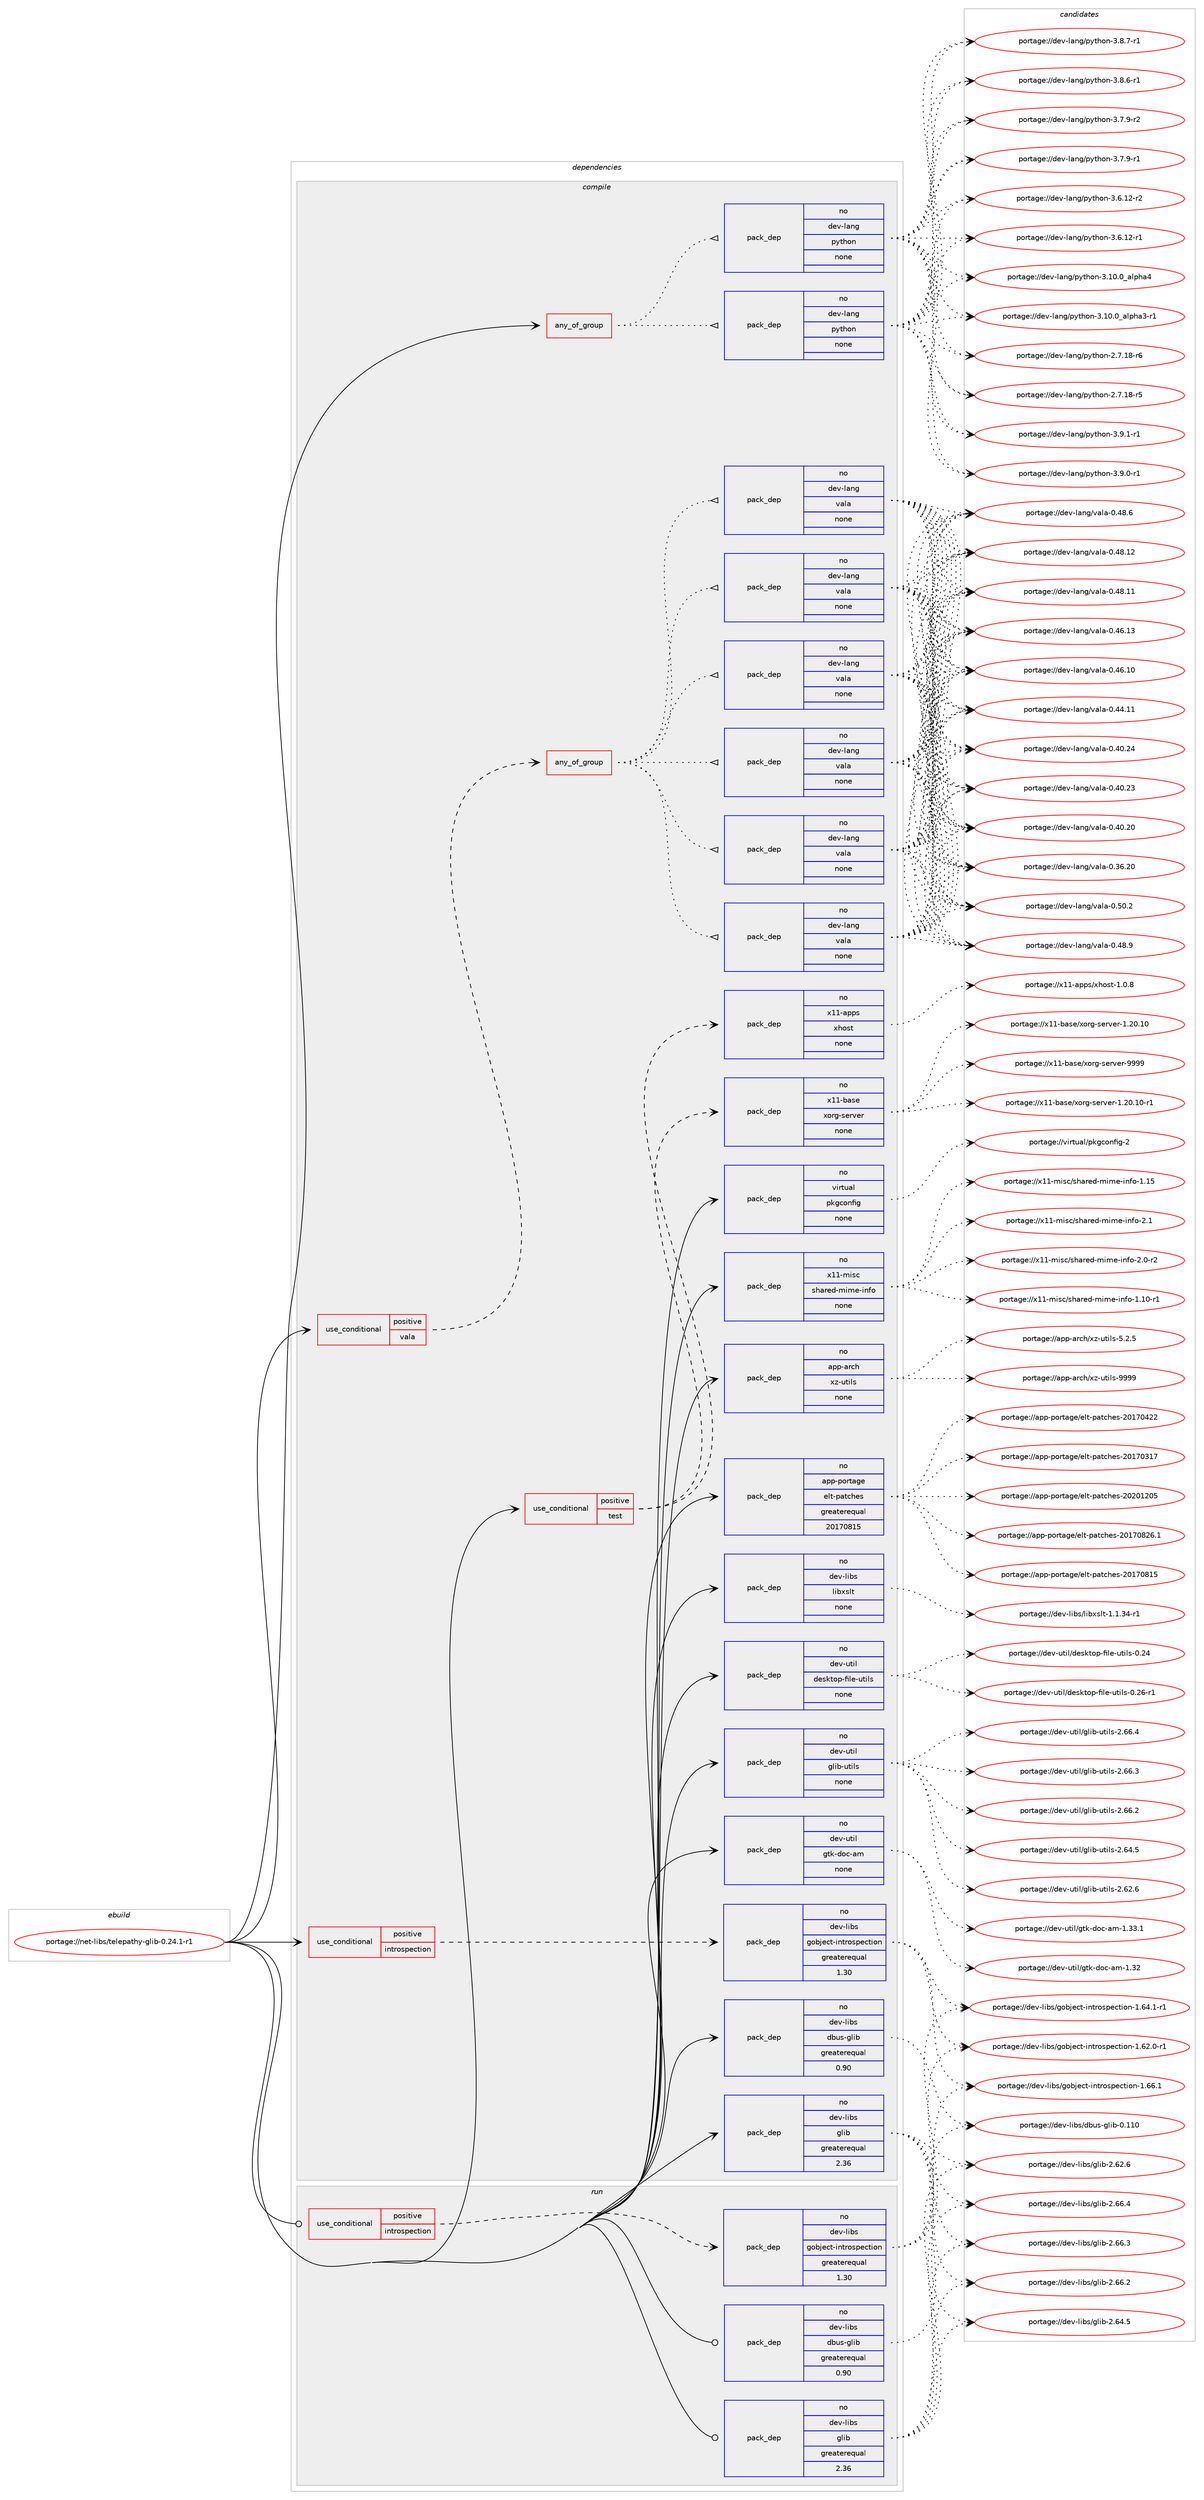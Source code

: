 digraph prolog {

# *************
# Graph options
# *************

newrank=true;
concentrate=true;
compound=true;
graph [rankdir=LR,fontname=Helvetica,fontsize=10,ranksep=1.5];#, ranksep=2.5, nodesep=0.2];
edge  [arrowhead=vee];
node  [fontname=Helvetica,fontsize=10];

# **********
# The ebuild
# **********

subgraph cluster_leftcol {
color=gray;
rank=same;
label=<<i>ebuild</i>>;
id [label="portage://net-libs/telepathy-glib-0.24.1-r1", color=red, width=4, href="../net-libs/telepathy-glib-0.24.1-r1.svg"];
}

# ****************
# The dependencies
# ****************

subgraph cluster_midcol {
color=gray;
label=<<i>dependencies</i>>;
subgraph cluster_compile {
fillcolor="#eeeeee";
style=filled;
label=<<i>compile</i>>;
subgraph any196 {
dependency27105 [label=<<TABLE BORDER="0" CELLBORDER="1" CELLSPACING="0" CELLPADDING="4"><TR><TD CELLPADDING="10">any_of_group</TD></TR></TABLE>>, shape=none, color=red];subgraph pack18605 {
dependency27106 [label=<<TABLE BORDER="0" CELLBORDER="1" CELLSPACING="0" CELLPADDING="4" WIDTH="220"><TR><TD ROWSPAN="6" CELLPADDING="30">pack_dep</TD></TR><TR><TD WIDTH="110">no</TD></TR><TR><TD>dev-lang</TD></TR><TR><TD>python</TD></TR><TR><TD>none</TD></TR><TR><TD></TD></TR></TABLE>>, shape=none, color=blue];
}
dependency27105:e -> dependency27106:w [weight=20,style="dotted",arrowhead="oinv"];
subgraph pack18606 {
dependency27107 [label=<<TABLE BORDER="0" CELLBORDER="1" CELLSPACING="0" CELLPADDING="4" WIDTH="220"><TR><TD ROWSPAN="6" CELLPADDING="30">pack_dep</TD></TR><TR><TD WIDTH="110">no</TD></TR><TR><TD>dev-lang</TD></TR><TR><TD>python</TD></TR><TR><TD>none</TD></TR><TR><TD></TD></TR></TABLE>>, shape=none, color=blue];
}
dependency27105:e -> dependency27107:w [weight=20,style="dotted",arrowhead="oinv"];
}
id:e -> dependency27105:w [weight=20,style="solid",arrowhead="vee"];
subgraph cond8263 {
dependency27108 [label=<<TABLE BORDER="0" CELLBORDER="1" CELLSPACING="0" CELLPADDING="4"><TR><TD ROWSPAN="3" CELLPADDING="10">use_conditional</TD></TR><TR><TD>positive</TD></TR><TR><TD>introspection</TD></TR></TABLE>>, shape=none, color=red];
subgraph pack18607 {
dependency27109 [label=<<TABLE BORDER="0" CELLBORDER="1" CELLSPACING="0" CELLPADDING="4" WIDTH="220"><TR><TD ROWSPAN="6" CELLPADDING="30">pack_dep</TD></TR><TR><TD WIDTH="110">no</TD></TR><TR><TD>dev-libs</TD></TR><TR><TD>gobject-introspection</TD></TR><TR><TD>greaterequal</TD></TR><TR><TD>1.30</TD></TR></TABLE>>, shape=none, color=blue];
}
dependency27108:e -> dependency27109:w [weight=20,style="dashed",arrowhead="vee"];
}
id:e -> dependency27108:w [weight=20,style="solid",arrowhead="vee"];
subgraph cond8264 {
dependency27110 [label=<<TABLE BORDER="0" CELLBORDER="1" CELLSPACING="0" CELLPADDING="4"><TR><TD ROWSPAN="3" CELLPADDING="10">use_conditional</TD></TR><TR><TD>positive</TD></TR><TR><TD>test</TD></TR></TABLE>>, shape=none, color=red];
subgraph pack18608 {
dependency27111 [label=<<TABLE BORDER="0" CELLBORDER="1" CELLSPACING="0" CELLPADDING="4" WIDTH="220"><TR><TD ROWSPAN="6" CELLPADDING="30">pack_dep</TD></TR><TR><TD WIDTH="110">no</TD></TR><TR><TD>x11-base</TD></TR><TR><TD>xorg-server</TD></TR><TR><TD>none</TD></TR><TR><TD></TD></TR></TABLE>>, shape=none, color=blue];
}
dependency27110:e -> dependency27111:w [weight=20,style="dashed",arrowhead="vee"];
subgraph pack18609 {
dependency27112 [label=<<TABLE BORDER="0" CELLBORDER="1" CELLSPACING="0" CELLPADDING="4" WIDTH="220"><TR><TD ROWSPAN="6" CELLPADDING="30">pack_dep</TD></TR><TR><TD WIDTH="110">no</TD></TR><TR><TD>x11-apps</TD></TR><TR><TD>xhost</TD></TR><TR><TD>none</TD></TR><TR><TD></TD></TR></TABLE>>, shape=none, color=blue];
}
dependency27110:e -> dependency27112:w [weight=20,style="dashed",arrowhead="vee"];
}
id:e -> dependency27110:w [weight=20,style="solid",arrowhead="vee"];
subgraph cond8265 {
dependency27113 [label=<<TABLE BORDER="0" CELLBORDER="1" CELLSPACING="0" CELLPADDING="4"><TR><TD ROWSPAN="3" CELLPADDING="10">use_conditional</TD></TR><TR><TD>positive</TD></TR><TR><TD>vala</TD></TR></TABLE>>, shape=none, color=red];
subgraph any197 {
dependency27114 [label=<<TABLE BORDER="0" CELLBORDER="1" CELLSPACING="0" CELLPADDING="4"><TR><TD CELLPADDING="10">any_of_group</TD></TR></TABLE>>, shape=none, color=red];subgraph pack18610 {
dependency27115 [label=<<TABLE BORDER="0" CELLBORDER="1" CELLSPACING="0" CELLPADDING="4" WIDTH="220"><TR><TD ROWSPAN="6" CELLPADDING="30">pack_dep</TD></TR><TR><TD WIDTH="110">no</TD></TR><TR><TD>dev-lang</TD></TR><TR><TD>vala</TD></TR><TR><TD>none</TD></TR><TR><TD></TD></TR></TABLE>>, shape=none, color=blue];
}
dependency27114:e -> dependency27115:w [weight=20,style="dotted",arrowhead="oinv"];
subgraph pack18611 {
dependency27116 [label=<<TABLE BORDER="0" CELLBORDER="1" CELLSPACING="0" CELLPADDING="4" WIDTH="220"><TR><TD ROWSPAN="6" CELLPADDING="30">pack_dep</TD></TR><TR><TD WIDTH="110">no</TD></TR><TR><TD>dev-lang</TD></TR><TR><TD>vala</TD></TR><TR><TD>none</TD></TR><TR><TD></TD></TR></TABLE>>, shape=none, color=blue];
}
dependency27114:e -> dependency27116:w [weight=20,style="dotted",arrowhead="oinv"];
subgraph pack18612 {
dependency27117 [label=<<TABLE BORDER="0" CELLBORDER="1" CELLSPACING="0" CELLPADDING="4" WIDTH="220"><TR><TD ROWSPAN="6" CELLPADDING="30">pack_dep</TD></TR><TR><TD WIDTH="110">no</TD></TR><TR><TD>dev-lang</TD></TR><TR><TD>vala</TD></TR><TR><TD>none</TD></TR><TR><TD></TD></TR></TABLE>>, shape=none, color=blue];
}
dependency27114:e -> dependency27117:w [weight=20,style="dotted",arrowhead="oinv"];
subgraph pack18613 {
dependency27118 [label=<<TABLE BORDER="0" CELLBORDER="1" CELLSPACING="0" CELLPADDING="4" WIDTH="220"><TR><TD ROWSPAN="6" CELLPADDING="30">pack_dep</TD></TR><TR><TD WIDTH="110">no</TD></TR><TR><TD>dev-lang</TD></TR><TR><TD>vala</TD></TR><TR><TD>none</TD></TR><TR><TD></TD></TR></TABLE>>, shape=none, color=blue];
}
dependency27114:e -> dependency27118:w [weight=20,style="dotted",arrowhead="oinv"];
subgraph pack18614 {
dependency27119 [label=<<TABLE BORDER="0" CELLBORDER="1" CELLSPACING="0" CELLPADDING="4" WIDTH="220"><TR><TD ROWSPAN="6" CELLPADDING="30">pack_dep</TD></TR><TR><TD WIDTH="110">no</TD></TR><TR><TD>dev-lang</TD></TR><TR><TD>vala</TD></TR><TR><TD>none</TD></TR><TR><TD></TD></TR></TABLE>>, shape=none, color=blue];
}
dependency27114:e -> dependency27119:w [weight=20,style="dotted",arrowhead="oinv"];
subgraph pack18615 {
dependency27120 [label=<<TABLE BORDER="0" CELLBORDER="1" CELLSPACING="0" CELLPADDING="4" WIDTH="220"><TR><TD ROWSPAN="6" CELLPADDING="30">pack_dep</TD></TR><TR><TD WIDTH="110">no</TD></TR><TR><TD>dev-lang</TD></TR><TR><TD>vala</TD></TR><TR><TD>none</TD></TR><TR><TD></TD></TR></TABLE>>, shape=none, color=blue];
}
dependency27114:e -> dependency27120:w [weight=20,style="dotted",arrowhead="oinv"];
}
dependency27113:e -> dependency27114:w [weight=20,style="dashed",arrowhead="vee"];
}
id:e -> dependency27113:w [weight=20,style="solid",arrowhead="vee"];
subgraph pack18616 {
dependency27121 [label=<<TABLE BORDER="0" CELLBORDER="1" CELLSPACING="0" CELLPADDING="4" WIDTH="220"><TR><TD ROWSPAN="6" CELLPADDING="30">pack_dep</TD></TR><TR><TD WIDTH="110">no</TD></TR><TR><TD>app-arch</TD></TR><TR><TD>xz-utils</TD></TR><TR><TD>none</TD></TR><TR><TD></TD></TR></TABLE>>, shape=none, color=blue];
}
id:e -> dependency27121:w [weight=20,style="solid",arrowhead="vee"];
subgraph pack18617 {
dependency27122 [label=<<TABLE BORDER="0" CELLBORDER="1" CELLSPACING="0" CELLPADDING="4" WIDTH="220"><TR><TD ROWSPAN="6" CELLPADDING="30">pack_dep</TD></TR><TR><TD WIDTH="110">no</TD></TR><TR><TD>app-portage</TD></TR><TR><TD>elt-patches</TD></TR><TR><TD>greaterequal</TD></TR><TR><TD>20170815</TD></TR></TABLE>>, shape=none, color=blue];
}
id:e -> dependency27122:w [weight=20,style="solid",arrowhead="vee"];
subgraph pack18618 {
dependency27123 [label=<<TABLE BORDER="0" CELLBORDER="1" CELLSPACING="0" CELLPADDING="4" WIDTH="220"><TR><TD ROWSPAN="6" CELLPADDING="30">pack_dep</TD></TR><TR><TD WIDTH="110">no</TD></TR><TR><TD>dev-libs</TD></TR><TR><TD>dbus-glib</TD></TR><TR><TD>greaterequal</TD></TR><TR><TD>0.90</TD></TR></TABLE>>, shape=none, color=blue];
}
id:e -> dependency27123:w [weight=20,style="solid",arrowhead="vee"];
subgraph pack18619 {
dependency27124 [label=<<TABLE BORDER="0" CELLBORDER="1" CELLSPACING="0" CELLPADDING="4" WIDTH="220"><TR><TD ROWSPAN="6" CELLPADDING="30">pack_dep</TD></TR><TR><TD WIDTH="110">no</TD></TR><TR><TD>dev-libs</TD></TR><TR><TD>glib</TD></TR><TR><TD>greaterequal</TD></TR><TR><TD>2.36</TD></TR></TABLE>>, shape=none, color=blue];
}
id:e -> dependency27124:w [weight=20,style="solid",arrowhead="vee"];
subgraph pack18620 {
dependency27125 [label=<<TABLE BORDER="0" CELLBORDER="1" CELLSPACING="0" CELLPADDING="4" WIDTH="220"><TR><TD ROWSPAN="6" CELLPADDING="30">pack_dep</TD></TR><TR><TD WIDTH="110">no</TD></TR><TR><TD>dev-libs</TD></TR><TR><TD>libxslt</TD></TR><TR><TD>none</TD></TR><TR><TD></TD></TR></TABLE>>, shape=none, color=blue];
}
id:e -> dependency27125:w [weight=20,style="solid",arrowhead="vee"];
subgraph pack18621 {
dependency27126 [label=<<TABLE BORDER="0" CELLBORDER="1" CELLSPACING="0" CELLPADDING="4" WIDTH="220"><TR><TD ROWSPAN="6" CELLPADDING="30">pack_dep</TD></TR><TR><TD WIDTH="110">no</TD></TR><TR><TD>dev-util</TD></TR><TR><TD>desktop-file-utils</TD></TR><TR><TD>none</TD></TR><TR><TD></TD></TR></TABLE>>, shape=none, color=blue];
}
id:e -> dependency27126:w [weight=20,style="solid",arrowhead="vee"];
subgraph pack18622 {
dependency27127 [label=<<TABLE BORDER="0" CELLBORDER="1" CELLSPACING="0" CELLPADDING="4" WIDTH="220"><TR><TD ROWSPAN="6" CELLPADDING="30">pack_dep</TD></TR><TR><TD WIDTH="110">no</TD></TR><TR><TD>dev-util</TD></TR><TR><TD>glib-utils</TD></TR><TR><TD>none</TD></TR><TR><TD></TD></TR></TABLE>>, shape=none, color=blue];
}
id:e -> dependency27127:w [weight=20,style="solid",arrowhead="vee"];
subgraph pack18623 {
dependency27128 [label=<<TABLE BORDER="0" CELLBORDER="1" CELLSPACING="0" CELLPADDING="4" WIDTH="220"><TR><TD ROWSPAN="6" CELLPADDING="30">pack_dep</TD></TR><TR><TD WIDTH="110">no</TD></TR><TR><TD>dev-util</TD></TR><TR><TD>gtk-doc-am</TD></TR><TR><TD>none</TD></TR><TR><TD></TD></TR></TABLE>>, shape=none, color=blue];
}
id:e -> dependency27128:w [weight=20,style="solid",arrowhead="vee"];
subgraph pack18624 {
dependency27129 [label=<<TABLE BORDER="0" CELLBORDER="1" CELLSPACING="0" CELLPADDING="4" WIDTH="220"><TR><TD ROWSPAN="6" CELLPADDING="30">pack_dep</TD></TR><TR><TD WIDTH="110">no</TD></TR><TR><TD>virtual</TD></TR><TR><TD>pkgconfig</TD></TR><TR><TD>none</TD></TR><TR><TD></TD></TR></TABLE>>, shape=none, color=blue];
}
id:e -> dependency27129:w [weight=20,style="solid",arrowhead="vee"];
subgraph pack18625 {
dependency27130 [label=<<TABLE BORDER="0" CELLBORDER="1" CELLSPACING="0" CELLPADDING="4" WIDTH="220"><TR><TD ROWSPAN="6" CELLPADDING="30">pack_dep</TD></TR><TR><TD WIDTH="110">no</TD></TR><TR><TD>x11-misc</TD></TR><TR><TD>shared-mime-info</TD></TR><TR><TD>none</TD></TR><TR><TD></TD></TR></TABLE>>, shape=none, color=blue];
}
id:e -> dependency27130:w [weight=20,style="solid",arrowhead="vee"];
}
subgraph cluster_compileandrun {
fillcolor="#eeeeee";
style=filled;
label=<<i>compile and run</i>>;
}
subgraph cluster_run {
fillcolor="#eeeeee";
style=filled;
label=<<i>run</i>>;
subgraph cond8266 {
dependency27131 [label=<<TABLE BORDER="0" CELLBORDER="1" CELLSPACING="0" CELLPADDING="4"><TR><TD ROWSPAN="3" CELLPADDING="10">use_conditional</TD></TR><TR><TD>positive</TD></TR><TR><TD>introspection</TD></TR></TABLE>>, shape=none, color=red];
subgraph pack18626 {
dependency27132 [label=<<TABLE BORDER="0" CELLBORDER="1" CELLSPACING="0" CELLPADDING="4" WIDTH="220"><TR><TD ROWSPAN="6" CELLPADDING="30">pack_dep</TD></TR><TR><TD WIDTH="110">no</TD></TR><TR><TD>dev-libs</TD></TR><TR><TD>gobject-introspection</TD></TR><TR><TD>greaterequal</TD></TR><TR><TD>1.30</TD></TR></TABLE>>, shape=none, color=blue];
}
dependency27131:e -> dependency27132:w [weight=20,style="dashed",arrowhead="vee"];
}
id:e -> dependency27131:w [weight=20,style="solid",arrowhead="odot"];
subgraph pack18627 {
dependency27133 [label=<<TABLE BORDER="0" CELLBORDER="1" CELLSPACING="0" CELLPADDING="4" WIDTH="220"><TR><TD ROWSPAN="6" CELLPADDING="30">pack_dep</TD></TR><TR><TD WIDTH="110">no</TD></TR><TR><TD>dev-libs</TD></TR><TR><TD>dbus-glib</TD></TR><TR><TD>greaterequal</TD></TR><TR><TD>0.90</TD></TR></TABLE>>, shape=none, color=blue];
}
id:e -> dependency27133:w [weight=20,style="solid",arrowhead="odot"];
subgraph pack18628 {
dependency27134 [label=<<TABLE BORDER="0" CELLBORDER="1" CELLSPACING="0" CELLPADDING="4" WIDTH="220"><TR><TD ROWSPAN="6" CELLPADDING="30">pack_dep</TD></TR><TR><TD WIDTH="110">no</TD></TR><TR><TD>dev-libs</TD></TR><TR><TD>glib</TD></TR><TR><TD>greaterequal</TD></TR><TR><TD>2.36</TD></TR></TABLE>>, shape=none, color=blue];
}
id:e -> dependency27134:w [weight=20,style="solid",arrowhead="odot"];
}
}

# **************
# The candidates
# **************

subgraph cluster_choices {
rank=same;
color=gray;
label=<<i>candidates</i>>;

subgraph choice18605 {
color=black;
nodesep=1;
choice1001011184510897110103471121211161041111104551465746494511449 [label="portage://dev-lang/python-3.9.1-r1", color=red, width=4,href="../dev-lang/python-3.9.1-r1.svg"];
choice1001011184510897110103471121211161041111104551465746484511449 [label="portage://dev-lang/python-3.9.0-r1", color=red, width=4,href="../dev-lang/python-3.9.0-r1.svg"];
choice1001011184510897110103471121211161041111104551465646554511449 [label="portage://dev-lang/python-3.8.7-r1", color=red, width=4,href="../dev-lang/python-3.8.7-r1.svg"];
choice1001011184510897110103471121211161041111104551465646544511449 [label="portage://dev-lang/python-3.8.6-r1", color=red, width=4,href="../dev-lang/python-3.8.6-r1.svg"];
choice1001011184510897110103471121211161041111104551465546574511450 [label="portage://dev-lang/python-3.7.9-r2", color=red, width=4,href="../dev-lang/python-3.7.9-r2.svg"];
choice1001011184510897110103471121211161041111104551465546574511449 [label="portage://dev-lang/python-3.7.9-r1", color=red, width=4,href="../dev-lang/python-3.7.9-r1.svg"];
choice100101118451089711010347112121116104111110455146544649504511450 [label="portage://dev-lang/python-3.6.12-r2", color=red, width=4,href="../dev-lang/python-3.6.12-r2.svg"];
choice100101118451089711010347112121116104111110455146544649504511449 [label="portage://dev-lang/python-3.6.12-r1", color=red, width=4,href="../dev-lang/python-3.6.12-r1.svg"];
choice1001011184510897110103471121211161041111104551464948464895971081121049752 [label="portage://dev-lang/python-3.10.0_alpha4", color=red, width=4,href="../dev-lang/python-3.10.0_alpha4.svg"];
choice10010111845108971101034711212111610411111045514649484648959710811210497514511449 [label="portage://dev-lang/python-3.10.0_alpha3-r1", color=red, width=4,href="../dev-lang/python-3.10.0_alpha3-r1.svg"];
choice100101118451089711010347112121116104111110455046554649564511454 [label="portage://dev-lang/python-2.7.18-r6", color=red, width=4,href="../dev-lang/python-2.7.18-r6.svg"];
choice100101118451089711010347112121116104111110455046554649564511453 [label="portage://dev-lang/python-2.7.18-r5", color=red, width=4,href="../dev-lang/python-2.7.18-r5.svg"];
dependency27106:e -> choice1001011184510897110103471121211161041111104551465746494511449:w [style=dotted,weight="100"];
dependency27106:e -> choice1001011184510897110103471121211161041111104551465746484511449:w [style=dotted,weight="100"];
dependency27106:e -> choice1001011184510897110103471121211161041111104551465646554511449:w [style=dotted,weight="100"];
dependency27106:e -> choice1001011184510897110103471121211161041111104551465646544511449:w [style=dotted,weight="100"];
dependency27106:e -> choice1001011184510897110103471121211161041111104551465546574511450:w [style=dotted,weight="100"];
dependency27106:e -> choice1001011184510897110103471121211161041111104551465546574511449:w [style=dotted,weight="100"];
dependency27106:e -> choice100101118451089711010347112121116104111110455146544649504511450:w [style=dotted,weight="100"];
dependency27106:e -> choice100101118451089711010347112121116104111110455146544649504511449:w [style=dotted,weight="100"];
dependency27106:e -> choice1001011184510897110103471121211161041111104551464948464895971081121049752:w [style=dotted,weight="100"];
dependency27106:e -> choice10010111845108971101034711212111610411111045514649484648959710811210497514511449:w [style=dotted,weight="100"];
dependency27106:e -> choice100101118451089711010347112121116104111110455046554649564511454:w [style=dotted,weight="100"];
dependency27106:e -> choice100101118451089711010347112121116104111110455046554649564511453:w [style=dotted,weight="100"];
}
subgraph choice18606 {
color=black;
nodesep=1;
choice1001011184510897110103471121211161041111104551465746494511449 [label="portage://dev-lang/python-3.9.1-r1", color=red, width=4,href="../dev-lang/python-3.9.1-r1.svg"];
choice1001011184510897110103471121211161041111104551465746484511449 [label="portage://dev-lang/python-3.9.0-r1", color=red, width=4,href="../dev-lang/python-3.9.0-r1.svg"];
choice1001011184510897110103471121211161041111104551465646554511449 [label="portage://dev-lang/python-3.8.7-r1", color=red, width=4,href="../dev-lang/python-3.8.7-r1.svg"];
choice1001011184510897110103471121211161041111104551465646544511449 [label="portage://dev-lang/python-3.8.6-r1", color=red, width=4,href="../dev-lang/python-3.8.6-r1.svg"];
choice1001011184510897110103471121211161041111104551465546574511450 [label="portage://dev-lang/python-3.7.9-r2", color=red, width=4,href="../dev-lang/python-3.7.9-r2.svg"];
choice1001011184510897110103471121211161041111104551465546574511449 [label="portage://dev-lang/python-3.7.9-r1", color=red, width=4,href="../dev-lang/python-3.7.9-r1.svg"];
choice100101118451089711010347112121116104111110455146544649504511450 [label="portage://dev-lang/python-3.6.12-r2", color=red, width=4,href="../dev-lang/python-3.6.12-r2.svg"];
choice100101118451089711010347112121116104111110455146544649504511449 [label="portage://dev-lang/python-3.6.12-r1", color=red, width=4,href="../dev-lang/python-3.6.12-r1.svg"];
choice1001011184510897110103471121211161041111104551464948464895971081121049752 [label="portage://dev-lang/python-3.10.0_alpha4", color=red, width=4,href="../dev-lang/python-3.10.0_alpha4.svg"];
choice10010111845108971101034711212111610411111045514649484648959710811210497514511449 [label="portage://dev-lang/python-3.10.0_alpha3-r1", color=red, width=4,href="../dev-lang/python-3.10.0_alpha3-r1.svg"];
choice100101118451089711010347112121116104111110455046554649564511454 [label="portage://dev-lang/python-2.7.18-r6", color=red, width=4,href="../dev-lang/python-2.7.18-r6.svg"];
choice100101118451089711010347112121116104111110455046554649564511453 [label="portage://dev-lang/python-2.7.18-r5", color=red, width=4,href="../dev-lang/python-2.7.18-r5.svg"];
dependency27107:e -> choice1001011184510897110103471121211161041111104551465746494511449:w [style=dotted,weight="100"];
dependency27107:e -> choice1001011184510897110103471121211161041111104551465746484511449:w [style=dotted,weight="100"];
dependency27107:e -> choice1001011184510897110103471121211161041111104551465646554511449:w [style=dotted,weight="100"];
dependency27107:e -> choice1001011184510897110103471121211161041111104551465646544511449:w [style=dotted,weight="100"];
dependency27107:e -> choice1001011184510897110103471121211161041111104551465546574511450:w [style=dotted,weight="100"];
dependency27107:e -> choice1001011184510897110103471121211161041111104551465546574511449:w [style=dotted,weight="100"];
dependency27107:e -> choice100101118451089711010347112121116104111110455146544649504511450:w [style=dotted,weight="100"];
dependency27107:e -> choice100101118451089711010347112121116104111110455146544649504511449:w [style=dotted,weight="100"];
dependency27107:e -> choice1001011184510897110103471121211161041111104551464948464895971081121049752:w [style=dotted,weight="100"];
dependency27107:e -> choice10010111845108971101034711212111610411111045514649484648959710811210497514511449:w [style=dotted,weight="100"];
dependency27107:e -> choice100101118451089711010347112121116104111110455046554649564511454:w [style=dotted,weight="100"];
dependency27107:e -> choice100101118451089711010347112121116104111110455046554649564511453:w [style=dotted,weight="100"];
}
subgraph choice18607 {
color=black;
nodesep=1;
choice1001011184510810598115471031119810610199116451051101161141111151121019911610511111045494654544649 [label="portage://dev-libs/gobject-introspection-1.66.1", color=red, width=4,href="../dev-libs/gobject-introspection-1.66.1.svg"];
choice10010111845108105981154710311198106101991164510511011611411111511210199116105111110454946545246494511449 [label="portage://dev-libs/gobject-introspection-1.64.1-r1", color=red, width=4,href="../dev-libs/gobject-introspection-1.64.1-r1.svg"];
choice10010111845108105981154710311198106101991164510511011611411111511210199116105111110454946545046484511449 [label="portage://dev-libs/gobject-introspection-1.62.0-r1", color=red, width=4,href="../dev-libs/gobject-introspection-1.62.0-r1.svg"];
dependency27109:e -> choice1001011184510810598115471031119810610199116451051101161141111151121019911610511111045494654544649:w [style=dotted,weight="100"];
dependency27109:e -> choice10010111845108105981154710311198106101991164510511011611411111511210199116105111110454946545246494511449:w [style=dotted,weight="100"];
dependency27109:e -> choice10010111845108105981154710311198106101991164510511011611411111511210199116105111110454946545046484511449:w [style=dotted,weight="100"];
}
subgraph choice18608 {
color=black;
nodesep=1;
choice120494945989711510147120111114103451151011141181011144557575757 [label="portage://x11-base/xorg-server-9999", color=red, width=4,href="../x11-base/xorg-server-9999.svg"];
choice1204949459897115101471201111141034511510111411810111445494650484649484511449 [label="portage://x11-base/xorg-server-1.20.10-r1", color=red, width=4,href="../x11-base/xorg-server-1.20.10-r1.svg"];
choice120494945989711510147120111114103451151011141181011144549465048464948 [label="portage://x11-base/xorg-server-1.20.10", color=red, width=4,href="../x11-base/xorg-server-1.20.10.svg"];
dependency27111:e -> choice120494945989711510147120111114103451151011141181011144557575757:w [style=dotted,weight="100"];
dependency27111:e -> choice1204949459897115101471201111141034511510111411810111445494650484649484511449:w [style=dotted,weight="100"];
dependency27111:e -> choice120494945989711510147120111114103451151011141181011144549465048464948:w [style=dotted,weight="100"];
}
subgraph choice18609 {
color=black;
nodesep=1;
choice1204949459711211211547120104111115116454946484656 [label="portage://x11-apps/xhost-1.0.8", color=red, width=4,href="../x11-apps/xhost-1.0.8.svg"];
dependency27112:e -> choice1204949459711211211547120104111115116454946484656:w [style=dotted,weight="100"];
}
subgraph choice18610 {
color=black;
nodesep=1;
choice100101118451089711010347118971089745484653484650 [label="portage://dev-lang/vala-0.50.2", color=red, width=4,href="../dev-lang/vala-0.50.2.svg"];
choice100101118451089711010347118971089745484652564657 [label="portage://dev-lang/vala-0.48.9", color=red, width=4,href="../dev-lang/vala-0.48.9.svg"];
choice100101118451089711010347118971089745484652564654 [label="portage://dev-lang/vala-0.48.6", color=red, width=4,href="../dev-lang/vala-0.48.6.svg"];
choice10010111845108971101034711897108974548465256464950 [label="portage://dev-lang/vala-0.48.12", color=red, width=4,href="../dev-lang/vala-0.48.12.svg"];
choice10010111845108971101034711897108974548465256464949 [label="portage://dev-lang/vala-0.48.11", color=red, width=4,href="../dev-lang/vala-0.48.11.svg"];
choice10010111845108971101034711897108974548465254464951 [label="portage://dev-lang/vala-0.46.13", color=red, width=4,href="../dev-lang/vala-0.46.13.svg"];
choice10010111845108971101034711897108974548465254464948 [label="portage://dev-lang/vala-0.46.10", color=red, width=4,href="../dev-lang/vala-0.46.10.svg"];
choice10010111845108971101034711897108974548465252464949 [label="portage://dev-lang/vala-0.44.11", color=red, width=4,href="../dev-lang/vala-0.44.11.svg"];
choice10010111845108971101034711897108974548465248465052 [label="portage://dev-lang/vala-0.40.24", color=red, width=4,href="../dev-lang/vala-0.40.24.svg"];
choice10010111845108971101034711897108974548465248465051 [label="portage://dev-lang/vala-0.40.23", color=red, width=4,href="../dev-lang/vala-0.40.23.svg"];
choice10010111845108971101034711897108974548465248465048 [label="portage://dev-lang/vala-0.40.20", color=red, width=4,href="../dev-lang/vala-0.40.20.svg"];
choice10010111845108971101034711897108974548465154465048 [label="portage://dev-lang/vala-0.36.20", color=red, width=4,href="../dev-lang/vala-0.36.20.svg"];
dependency27115:e -> choice100101118451089711010347118971089745484653484650:w [style=dotted,weight="100"];
dependency27115:e -> choice100101118451089711010347118971089745484652564657:w [style=dotted,weight="100"];
dependency27115:e -> choice100101118451089711010347118971089745484652564654:w [style=dotted,weight="100"];
dependency27115:e -> choice10010111845108971101034711897108974548465256464950:w [style=dotted,weight="100"];
dependency27115:e -> choice10010111845108971101034711897108974548465256464949:w [style=dotted,weight="100"];
dependency27115:e -> choice10010111845108971101034711897108974548465254464951:w [style=dotted,weight="100"];
dependency27115:e -> choice10010111845108971101034711897108974548465254464948:w [style=dotted,weight="100"];
dependency27115:e -> choice10010111845108971101034711897108974548465252464949:w [style=dotted,weight="100"];
dependency27115:e -> choice10010111845108971101034711897108974548465248465052:w [style=dotted,weight="100"];
dependency27115:e -> choice10010111845108971101034711897108974548465248465051:w [style=dotted,weight="100"];
dependency27115:e -> choice10010111845108971101034711897108974548465248465048:w [style=dotted,weight="100"];
dependency27115:e -> choice10010111845108971101034711897108974548465154465048:w [style=dotted,weight="100"];
}
subgraph choice18611 {
color=black;
nodesep=1;
choice100101118451089711010347118971089745484653484650 [label="portage://dev-lang/vala-0.50.2", color=red, width=4,href="../dev-lang/vala-0.50.2.svg"];
choice100101118451089711010347118971089745484652564657 [label="portage://dev-lang/vala-0.48.9", color=red, width=4,href="../dev-lang/vala-0.48.9.svg"];
choice100101118451089711010347118971089745484652564654 [label="portage://dev-lang/vala-0.48.6", color=red, width=4,href="../dev-lang/vala-0.48.6.svg"];
choice10010111845108971101034711897108974548465256464950 [label="portage://dev-lang/vala-0.48.12", color=red, width=4,href="../dev-lang/vala-0.48.12.svg"];
choice10010111845108971101034711897108974548465256464949 [label="portage://dev-lang/vala-0.48.11", color=red, width=4,href="../dev-lang/vala-0.48.11.svg"];
choice10010111845108971101034711897108974548465254464951 [label="portage://dev-lang/vala-0.46.13", color=red, width=4,href="../dev-lang/vala-0.46.13.svg"];
choice10010111845108971101034711897108974548465254464948 [label="portage://dev-lang/vala-0.46.10", color=red, width=4,href="../dev-lang/vala-0.46.10.svg"];
choice10010111845108971101034711897108974548465252464949 [label="portage://dev-lang/vala-0.44.11", color=red, width=4,href="../dev-lang/vala-0.44.11.svg"];
choice10010111845108971101034711897108974548465248465052 [label="portage://dev-lang/vala-0.40.24", color=red, width=4,href="../dev-lang/vala-0.40.24.svg"];
choice10010111845108971101034711897108974548465248465051 [label="portage://dev-lang/vala-0.40.23", color=red, width=4,href="../dev-lang/vala-0.40.23.svg"];
choice10010111845108971101034711897108974548465248465048 [label="portage://dev-lang/vala-0.40.20", color=red, width=4,href="../dev-lang/vala-0.40.20.svg"];
choice10010111845108971101034711897108974548465154465048 [label="portage://dev-lang/vala-0.36.20", color=red, width=4,href="../dev-lang/vala-0.36.20.svg"];
dependency27116:e -> choice100101118451089711010347118971089745484653484650:w [style=dotted,weight="100"];
dependency27116:e -> choice100101118451089711010347118971089745484652564657:w [style=dotted,weight="100"];
dependency27116:e -> choice100101118451089711010347118971089745484652564654:w [style=dotted,weight="100"];
dependency27116:e -> choice10010111845108971101034711897108974548465256464950:w [style=dotted,weight="100"];
dependency27116:e -> choice10010111845108971101034711897108974548465256464949:w [style=dotted,weight="100"];
dependency27116:e -> choice10010111845108971101034711897108974548465254464951:w [style=dotted,weight="100"];
dependency27116:e -> choice10010111845108971101034711897108974548465254464948:w [style=dotted,weight="100"];
dependency27116:e -> choice10010111845108971101034711897108974548465252464949:w [style=dotted,weight="100"];
dependency27116:e -> choice10010111845108971101034711897108974548465248465052:w [style=dotted,weight="100"];
dependency27116:e -> choice10010111845108971101034711897108974548465248465051:w [style=dotted,weight="100"];
dependency27116:e -> choice10010111845108971101034711897108974548465248465048:w [style=dotted,weight="100"];
dependency27116:e -> choice10010111845108971101034711897108974548465154465048:w [style=dotted,weight="100"];
}
subgraph choice18612 {
color=black;
nodesep=1;
choice100101118451089711010347118971089745484653484650 [label="portage://dev-lang/vala-0.50.2", color=red, width=4,href="../dev-lang/vala-0.50.2.svg"];
choice100101118451089711010347118971089745484652564657 [label="portage://dev-lang/vala-0.48.9", color=red, width=4,href="../dev-lang/vala-0.48.9.svg"];
choice100101118451089711010347118971089745484652564654 [label="portage://dev-lang/vala-0.48.6", color=red, width=4,href="../dev-lang/vala-0.48.6.svg"];
choice10010111845108971101034711897108974548465256464950 [label="portage://dev-lang/vala-0.48.12", color=red, width=4,href="../dev-lang/vala-0.48.12.svg"];
choice10010111845108971101034711897108974548465256464949 [label="portage://dev-lang/vala-0.48.11", color=red, width=4,href="../dev-lang/vala-0.48.11.svg"];
choice10010111845108971101034711897108974548465254464951 [label="portage://dev-lang/vala-0.46.13", color=red, width=4,href="../dev-lang/vala-0.46.13.svg"];
choice10010111845108971101034711897108974548465254464948 [label="portage://dev-lang/vala-0.46.10", color=red, width=4,href="../dev-lang/vala-0.46.10.svg"];
choice10010111845108971101034711897108974548465252464949 [label="portage://dev-lang/vala-0.44.11", color=red, width=4,href="../dev-lang/vala-0.44.11.svg"];
choice10010111845108971101034711897108974548465248465052 [label="portage://dev-lang/vala-0.40.24", color=red, width=4,href="../dev-lang/vala-0.40.24.svg"];
choice10010111845108971101034711897108974548465248465051 [label="portage://dev-lang/vala-0.40.23", color=red, width=4,href="../dev-lang/vala-0.40.23.svg"];
choice10010111845108971101034711897108974548465248465048 [label="portage://dev-lang/vala-0.40.20", color=red, width=4,href="../dev-lang/vala-0.40.20.svg"];
choice10010111845108971101034711897108974548465154465048 [label="portage://dev-lang/vala-0.36.20", color=red, width=4,href="../dev-lang/vala-0.36.20.svg"];
dependency27117:e -> choice100101118451089711010347118971089745484653484650:w [style=dotted,weight="100"];
dependency27117:e -> choice100101118451089711010347118971089745484652564657:w [style=dotted,weight="100"];
dependency27117:e -> choice100101118451089711010347118971089745484652564654:w [style=dotted,weight="100"];
dependency27117:e -> choice10010111845108971101034711897108974548465256464950:w [style=dotted,weight="100"];
dependency27117:e -> choice10010111845108971101034711897108974548465256464949:w [style=dotted,weight="100"];
dependency27117:e -> choice10010111845108971101034711897108974548465254464951:w [style=dotted,weight="100"];
dependency27117:e -> choice10010111845108971101034711897108974548465254464948:w [style=dotted,weight="100"];
dependency27117:e -> choice10010111845108971101034711897108974548465252464949:w [style=dotted,weight="100"];
dependency27117:e -> choice10010111845108971101034711897108974548465248465052:w [style=dotted,weight="100"];
dependency27117:e -> choice10010111845108971101034711897108974548465248465051:w [style=dotted,weight="100"];
dependency27117:e -> choice10010111845108971101034711897108974548465248465048:w [style=dotted,weight="100"];
dependency27117:e -> choice10010111845108971101034711897108974548465154465048:w [style=dotted,weight="100"];
}
subgraph choice18613 {
color=black;
nodesep=1;
choice100101118451089711010347118971089745484653484650 [label="portage://dev-lang/vala-0.50.2", color=red, width=4,href="../dev-lang/vala-0.50.2.svg"];
choice100101118451089711010347118971089745484652564657 [label="portage://dev-lang/vala-0.48.9", color=red, width=4,href="../dev-lang/vala-0.48.9.svg"];
choice100101118451089711010347118971089745484652564654 [label="portage://dev-lang/vala-0.48.6", color=red, width=4,href="../dev-lang/vala-0.48.6.svg"];
choice10010111845108971101034711897108974548465256464950 [label="portage://dev-lang/vala-0.48.12", color=red, width=4,href="../dev-lang/vala-0.48.12.svg"];
choice10010111845108971101034711897108974548465256464949 [label="portage://dev-lang/vala-0.48.11", color=red, width=4,href="../dev-lang/vala-0.48.11.svg"];
choice10010111845108971101034711897108974548465254464951 [label="portage://dev-lang/vala-0.46.13", color=red, width=4,href="../dev-lang/vala-0.46.13.svg"];
choice10010111845108971101034711897108974548465254464948 [label="portage://dev-lang/vala-0.46.10", color=red, width=4,href="../dev-lang/vala-0.46.10.svg"];
choice10010111845108971101034711897108974548465252464949 [label="portage://dev-lang/vala-0.44.11", color=red, width=4,href="../dev-lang/vala-0.44.11.svg"];
choice10010111845108971101034711897108974548465248465052 [label="portage://dev-lang/vala-0.40.24", color=red, width=4,href="../dev-lang/vala-0.40.24.svg"];
choice10010111845108971101034711897108974548465248465051 [label="portage://dev-lang/vala-0.40.23", color=red, width=4,href="../dev-lang/vala-0.40.23.svg"];
choice10010111845108971101034711897108974548465248465048 [label="portage://dev-lang/vala-0.40.20", color=red, width=4,href="../dev-lang/vala-0.40.20.svg"];
choice10010111845108971101034711897108974548465154465048 [label="portage://dev-lang/vala-0.36.20", color=red, width=4,href="../dev-lang/vala-0.36.20.svg"];
dependency27118:e -> choice100101118451089711010347118971089745484653484650:w [style=dotted,weight="100"];
dependency27118:e -> choice100101118451089711010347118971089745484652564657:w [style=dotted,weight="100"];
dependency27118:e -> choice100101118451089711010347118971089745484652564654:w [style=dotted,weight="100"];
dependency27118:e -> choice10010111845108971101034711897108974548465256464950:w [style=dotted,weight="100"];
dependency27118:e -> choice10010111845108971101034711897108974548465256464949:w [style=dotted,weight="100"];
dependency27118:e -> choice10010111845108971101034711897108974548465254464951:w [style=dotted,weight="100"];
dependency27118:e -> choice10010111845108971101034711897108974548465254464948:w [style=dotted,weight="100"];
dependency27118:e -> choice10010111845108971101034711897108974548465252464949:w [style=dotted,weight="100"];
dependency27118:e -> choice10010111845108971101034711897108974548465248465052:w [style=dotted,weight="100"];
dependency27118:e -> choice10010111845108971101034711897108974548465248465051:w [style=dotted,weight="100"];
dependency27118:e -> choice10010111845108971101034711897108974548465248465048:w [style=dotted,weight="100"];
dependency27118:e -> choice10010111845108971101034711897108974548465154465048:w [style=dotted,weight="100"];
}
subgraph choice18614 {
color=black;
nodesep=1;
choice100101118451089711010347118971089745484653484650 [label="portage://dev-lang/vala-0.50.2", color=red, width=4,href="../dev-lang/vala-0.50.2.svg"];
choice100101118451089711010347118971089745484652564657 [label="portage://dev-lang/vala-0.48.9", color=red, width=4,href="../dev-lang/vala-0.48.9.svg"];
choice100101118451089711010347118971089745484652564654 [label="portage://dev-lang/vala-0.48.6", color=red, width=4,href="../dev-lang/vala-0.48.6.svg"];
choice10010111845108971101034711897108974548465256464950 [label="portage://dev-lang/vala-0.48.12", color=red, width=4,href="../dev-lang/vala-0.48.12.svg"];
choice10010111845108971101034711897108974548465256464949 [label="portage://dev-lang/vala-0.48.11", color=red, width=4,href="../dev-lang/vala-0.48.11.svg"];
choice10010111845108971101034711897108974548465254464951 [label="portage://dev-lang/vala-0.46.13", color=red, width=4,href="../dev-lang/vala-0.46.13.svg"];
choice10010111845108971101034711897108974548465254464948 [label="portage://dev-lang/vala-0.46.10", color=red, width=4,href="../dev-lang/vala-0.46.10.svg"];
choice10010111845108971101034711897108974548465252464949 [label="portage://dev-lang/vala-0.44.11", color=red, width=4,href="../dev-lang/vala-0.44.11.svg"];
choice10010111845108971101034711897108974548465248465052 [label="portage://dev-lang/vala-0.40.24", color=red, width=4,href="../dev-lang/vala-0.40.24.svg"];
choice10010111845108971101034711897108974548465248465051 [label="portage://dev-lang/vala-0.40.23", color=red, width=4,href="../dev-lang/vala-0.40.23.svg"];
choice10010111845108971101034711897108974548465248465048 [label="portage://dev-lang/vala-0.40.20", color=red, width=4,href="../dev-lang/vala-0.40.20.svg"];
choice10010111845108971101034711897108974548465154465048 [label="portage://dev-lang/vala-0.36.20", color=red, width=4,href="../dev-lang/vala-0.36.20.svg"];
dependency27119:e -> choice100101118451089711010347118971089745484653484650:w [style=dotted,weight="100"];
dependency27119:e -> choice100101118451089711010347118971089745484652564657:w [style=dotted,weight="100"];
dependency27119:e -> choice100101118451089711010347118971089745484652564654:w [style=dotted,weight="100"];
dependency27119:e -> choice10010111845108971101034711897108974548465256464950:w [style=dotted,weight="100"];
dependency27119:e -> choice10010111845108971101034711897108974548465256464949:w [style=dotted,weight="100"];
dependency27119:e -> choice10010111845108971101034711897108974548465254464951:w [style=dotted,weight="100"];
dependency27119:e -> choice10010111845108971101034711897108974548465254464948:w [style=dotted,weight="100"];
dependency27119:e -> choice10010111845108971101034711897108974548465252464949:w [style=dotted,weight="100"];
dependency27119:e -> choice10010111845108971101034711897108974548465248465052:w [style=dotted,weight="100"];
dependency27119:e -> choice10010111845108971101034711897108974548465248465051:w [style=dotted,weight="100"];
dependency27119:e -> choice10010111845108971101034711897108974548465248465048:w [style=dotted,weight="100"];
dependency27119:e -> choice10010111845108971101034711897108974548465154465048:w [style=dotted,weight="100"];
}
subgraph choice18615 {
color=black;
nodesep=1;
choice100101118451089711010347118971089745484653484650 [label="portage://dev-lang/vala-0.50.2", color=red, width=4,href="../dev-lang/vala-0.50.2.svg"];
choice100101118451089711010347118971089745484652564657 [label="portage://dev-lang/vala-0.48.9", color=red, width=4,href="../dev-lang/vala-0.48.9.svg"];
choice100101118451089711010347118971089745484652564654 [label="portage://dev-lang/vala-0.48.6", color=red, width=4,href="../dev-lang/vala-0.48.6.svg"];
choice10010111845108971101034711897108974548465256464950 [label="portage://dev-lang/vala-0.48.12", color=red, width=4,href="../dev-lang/vala-0.48.12.svg"];
choice10010111845108971101034711897108974548465256464949 [label="portage://dev-lang/vala-0.48.11", color=red, width=4,href="../dev-lang/vala-0.48.11.svg"];
choice10010111845108971101034711897108974548465254464951 [label="portage://dev-lang/vala-0.46.13", color=red, width=4,href="../dev-lang/vala-0.46.13.svg"];
choice10010111845108971101034711897108974548465254464948 [label="portage://dev-lang/vala-0.46.10", color=red, width=4,href="../dev-lang/vala-0.46.10.svg"];
choice10010111845108971101034711897108974548465252464949 [label="portage://dev-lang/vala-0.44.11", color=red, width=4,href="../dev-lang/vala-0.44.11.svg"];
choice10010111845108971101034711897108974548465248465052 [label="portage://dev-lang/vala-0.40.24", color=red, width=4,href="../dev-lang/vala-0.40.24.svg"];
choice10010111845108971101034711897108974548465248465051 [label="portage://dev-lang/vala-0.40.23", color=red, width=4,href="../dev-lang/vala-0.40.23.svg"];
choice10010111845108971101034711897108974548465248465048 [label="portage://dev-lang/vala-0.40.20", color=red, width=4,href="../dev-lang/vala-0.40.20.svg"];
choice10010111845108971101034711897108974548465154465048 [label="portage://dev-lang/vala-0.36.20", color=red, width=4,href="../dev-lang/vala-0.36.20.svg"];
dependency27120:e -> choice100101118451089711010347118971089745484653484650:w [style=dotted,weight="100"];
dependency27120:e -> choice100101118451089711010347118971089745484652564657:w [style=dotted,weight="100"];
dependency27120:e -> choice100101118451089711010347118971089745484652564654:w [style=dotted,weight="100"];
dependency27120:e -> choice10010111845108971101034711897108974548465256464950:w [style=dotted,weight="100"];
dependency27120:e -> choice10010111845108971101034711897108974548465256464949:w [style=dotted,weight="100"];
dependency27120:e -> choice10010111845108971101034711897108974548465254464951:w [style=dotted,weight="100"];
dependency27120:e -> choice10010111845108971101034711897108974548465254464948:w [style=dotted,weight="100"];
dependency27120:e -> choice10010111845108971101034711897108974548465252464949:w [style=dotted,weight="100"];
dependency27120:e -> choice10010111845108971101034711897108974548465248465052:w [style=dotted,weight="100"];
dependency27120:e -> choice10010111845108971101034711897108974548465248465051:w [style=dotted,weight="100"];
dependency27120:e -> choice10010111845108971101034711897108974548465248465048:w [style=dotted,weight="100"];
dependency27120:e -> choice10010111845108971101034711897108974548465154465048:w [style=dotted,weight="100"];
}
subgraph choice18616 {
color=black;
nodesep=1;
choice9711211245971149910447120122451171161051081154557575757 [label="portage://app-arch/xz-utils-9999", color=red, width=4,href="../app-arch/xz-utils-9999.svg"];
choice971121124597114991044712012245117116105108115455346504653 [label="portage://app-arch/xz-utils-5.2.5", color=red, width=4,href="../app-arch/xz-utils-5.2.5.svg"];
dependency27121:e -> choice9711211245971149910447120122451171161051081154557575757:w [style=dotted,weight="100"];
dependency27121:e -> choice971121124597114991044712012245117116105108115455346504653:w [style=dotted,weight="100"];
}
subgraph choice18617 {
color=black;
nodesep=1;
choice97112112451121111141169710310147101108116451129711699104101115455048504849504853 [label="portage://app-portage/elt-patches-20201205", color=red, width=4,href="../app-portage/elt-patches-20201205.svg"];
choice971121124511211111411697103101471011081164511297116991041011154550484955485650544649 [label="portage://app-portage/elt-patches-20170826.1", color=red, width=4,href="../app-portage/elt-patches-20170826.1.svg"];
choice97112112451121111141169710310147101108116451129711699104101115455048495548564953 [label="portage://app-portage/elt-patches-20170815", color=red, width=4,href="../app-portage/elt-patches-20170815.svg"];
choice97112112451121111141169710310147101108116451129711699104101115455048495548525050 [label="portage://app-portage/elt-patches-20170422", color=red, width=4,href="../app-portage/elt-patches-20170422.svg"];
choice97112112451121111141169710310147101108116451129711699104101115455048495548514955 [label="portage://app-portage/elt-patches-20170317", color=red, width=4,href="../app-portage/elt-patches-20170317.svg"];
dependency27122:e -> choice97112112451121111141169710310147101108116451129711699104101115455048504849504853:w [style=dotted,weight="100"];
dependency27122:e -> choice971121124511211111411697103101471011081164511297116991041011154550484955485650544649:w [style=dotted,weight="100"];
dependency27122:e -> choice97112112451121111141169710310147101108116451129711699104101115455048495548564953:w [style=dotted,weight="100"];
dependency27122:e -> choice97112112451121111141169710310147101108116451129711699104101115455048495548525050:w [style=dotted,weight="100"];
dependency27122:e -> choice97112112451121111141169710310147101108116451129711699104101115455048495548514955:w [style=dotted,weight="100"];
}
subgraph choice18618 {
color=black;
nodesep=1;
choice100101118451081059811547100981171154510310810598454846494948 [label="portage://dev-libs/dbus-glib-0.110", color=red, width=4,href="../dev-libs/dbus-glib-0.110.svg"];
dependency27123:e -> choice100101118451081059811547100981171154510310810598454846494948:w [style=dotted,weight="100"];
}
subgraph choice18619 {
color=black;
nodesep=1;
choice1001011184510810598115471031081059845504654544652 [label="portage://dev-libs/glib-2.66.4", color=red, width=4,href="../dev-libs/glib-2.66.4.svg"];
choice1001011184510810598115471031081059845504654544651 [label="portage://dev-libs/glib-2.66.3", color=red, width=4,href="../dev-libs/glib-2.66.3.svg"];
choice1001011184510810598115471031081059845504654544650 [label="portage://dev-libs/glib-2.66.2", color=red, width=4,href="../dev-libs/glib-2.66.2.svg"];
choice1001011184510810598115471031081059845504654524653 [label="portage://dev-libs/glib-2.64.5", color=red, width=4,href="../dev-libs/glib-2.64.5.svg"];
choice1001011184510810598115471031081059845504654504654 [label="portage://dev-libs/glib-2.62.6", color=red, width=4,href="../dev-libs/glib-2.62.6.svg"];
dependency27124:e -> choice1001011184510810598115471031081059845504654544652:w [style=dotted,weight="100"];
dependency27124:e -> choice1001011184510810598115471031081059845504654544651:w [style=dotted,weight="100"];
dependency27124:e -> choice1001011184510810598115471031081059845504654544650:w [style=dotted,weight="100"];
dependency27124:e -> choice1001011184510810598115471031081059845504654524653:w [style=dotted,weight="100"];
dependency27124:e -> choice1001011184510810598115471031081059845504654504654:w [style=dotted,weight="100"];
}
subgraph choice18620 {
color=black;
nodesep=1;
choice10010111845108105981154710810598120115108116454946494651524511449 [label="portage://dev-libs/libxslt-1.1.34-r1", color=red, width=4,href="../dev-libs/libxslt-1.1.34-r1.svg"];
dependency27125:e -> choice10010111845108105981154710810598120115108116454946494651524511449:w [style=dotted,weight="100"];
}
subgraph choice18621 {
color=black;
nodesep=1;
choice1001011184511711610510847100101115107116111112451021051081014511711610510811545484650544511449 [label="portage://dev-util/desktop-file-utils-0.26-r1", color=red, width=4,href="../dev-util/desktop-file-utils-0.26-r1.svg"];
choice100101118451171161051084710010111510711611111245102105108101451171161051081154548465052 [label="portage://dev-util/desktop-file-utils-0.24", color=red, width=4,href="../dev-util/desktop-file-utils-0.24.svg"];
dependency27126:e -> choice1001011184511711610510847100101115107116111112451021051081014511711610510811545484650544511449:w [style=dotted,weight="100"];
dependency27126:e -> choice100101118451171161051084710010111510711611111245102105108101451171161051081154548465052:w [style=dotted,weight="100"];
}
subgraph choice18622 {
color=black;
nodesep=1;
choice1001011184511711610510847103108105984511711610510811545504654544652 [label="portage://dev-util/glib-utils-2.66.4", color=red, width=4,href="../dev-util/glib-utils-2.66.4.svg"];
choice1001011184511711610510847103108105984511711610510811545504654544651 [label="portage://dev-util/glib-utils-2.66.3", color=red, width=4,href="../dev-util/glib-utils-2.66.3.svg"];
choice1001011184511711610510847103108105984511711610510811545504654544650 [label="portage://dev-util/glib-utils-2.66.2", color=red, width=4,href="../dev-util/glib-utils-2.66.2.svg"];
choice1001011184511711610510847103108105984511711610510811545504654524653 [label="portage://dev-util/glib-utils-2.64.5", color=red, width=4,href="../dev-util/glib-utils-2.64.5.svg"];
choice1001011184511711610510847103108105984511711610510811545504654504654 [label="portage://dev-util/glib-utils-2.62.6", color=red, width=4,href="../dev-util/glib-utils-2.62.6.svg"];
dependency27127:e -> choice1001011184511711610510847103108105984511711610510811545504654544652:w [style=dotted,weight="100"];
dependency27127:e -> choice1001011184511711610510847103108105984511711610510811545504654544651:w [style=dotted,weight="100"];
dependency27127:e -> choice1001011184511711610510847103108105984511711610510811545504654544650:w [style=dotted,weight="100"];
dependency27127:e -> choice1001011184511711610510847103108105984511711610510811545504654524653:w [style=dotted,weight="100"];
dependency27127:e -> choice1001011184511711610510847103108105984511711610510811545504654504654:w [style=dotted,weight="100"];
}
subgraph choice18623 {
color=black;
nodesep=1;
choice10010111845117116105108471031161074510011199459710945494651514649 [label="portage://dev-util/gtk-doc-am-1.33.1", color=red, width=4,href="../dev-util/gtk-doc-am-1.33.1.svg"];
choice1001011184511711610510847103116107451001119945971094549465150 [label="portage://dev-util/gtk-doc-am-1.32", color=red, width=4,href="../dev-util/gtk-doc-am-1.32.svg"];
dependency27128:e -> choice10010111845117116105108471031161074510011199459710945494651514649:w [style=dotted,weight="100"];
dependency27128:e -> choice1001011184511711610510847103116107451001119945971094549465150:w [style=dotted,weight="100"];
}
subgraph choice18624 {
color=black;
nodesep=1;
choice1181051141161179710847112107103991111101021051034550 [label="portage://virtual/pkgconfig-2", color=red, width=4,href="../virtual/pkgconfig-2.svg"];
dependency27129:e -> choice1181051141161179710847112107103991111101021051034550:w [style=dotted,weight="100"];
}
subgraph choice18625 {
color=black;
nodesep=1;
choice120494945109105115994711510497114101100451091051091014510511010211145504649 [label="portage://x11-misc/shared-mime-info-2.1", color=red, width=4,href="../x11-misc/shared-mime-info-2.1.svg"];
choice1204949451091051159947115104971141011004510910510910145105110102111455046484511450 [label="portage://x11-misc/shared-mime-info-2.0-r2", color=red, width=4,href="../x11-misc/shared-mime-info-2.0-r2.svg"];
choice12049494510910511599471151049711410110045109105109101451051101021114549464953 [label="portage://x11-misc/shared-mime-info-1.15", color=red, width=4,href="../x11-misc/shared-mime-info-1.15.svg"];
choice120494945109105115994711510497114101100451091051091014510511010211145494649484511449 [label="portage://x11-misc/shared-mime-info-1.10-r1", color=red, width=4,href="../x11-misc/shared-mime-info-1.10-r1.svg"];
dependency27130:e -> choice120494945109105115994711510497114101100451091051091014510511010211145504649:w [style=dotted,weight="100"];
dependency27130:e -> choice1204949451091051159947115104971141011004510910510910145105110102111455046484511450:w [style=dotted,weight="100"];
dependency27130:e -> choice12049494510910511599471151049711410110045109105109101451051101021114549464953:w [style=dotted,weight="100"];
dependency27130:e -> choice120494945109105115994711510497114101100451091051091014510511010211145494649484511449:w [style=dotted,weight="100"];
}
subgraph choice18626 {
color=black;
nodesep=1;
choice1001011184510810598115471031119810610199116451051101161141111151121019911610511111045494654544649 [label="portage://dev-libs/gobject-introspection-1.66.1", color=red, width=4,href="../dev-libs/gobject-introspection-1.66.1.svg"];
choice10010111845108105981154710311198106101991164510511011611411111511210199116105111110454946545246494511449 [label="portage://dev-libs/gobject-introspection-1.64.1-r1", color=red, width=4,href="../dev-libs/gobject-introspection-1.64.1-r1.svg"];
choice10010111845108105981154710311198106101991164510511011611411111511210199116105111110454946545046484511449 [label="portage://dev-libs/gobject-introspection-1.62.0-r1", color=red, width=4,href="../dev-libs/gobject-introspection-1.62.0-r1.svg"];
dependency27132:e -> choice1001011184510810598115471031119810610199116451051101161141111151121019911610511111045494654544649:w [style=dotted,weight="100"];
dependency27132:e -> choice10010111845108105981154710311198106101991164510511011611411111511210199116105111110454946545246494511449:w [style=dotted,weight="100"];
dependency27132:e -> choice10010111845108105981154710311198106101991164510511011611411111511210199116105111110454946545046484511449:w [style=dotted,weight="100"];
}
subgraph choice18627 {
color=black;
nodesep=1;
choice100101118451081059811547100981171154510310810598454846494948 [label="portage://dev-libs/dbus-glib-0.110", color=red, width=4,href="../dev-libs/dbus-glib-0.110.svg"];
dependency27133:e -> choice100101118451081059811547100981171154510310810598454846494948:w [style=dotted,weight="100"];
}
subgraph choice18628 {
color=black;
nodesep=1;
choice1001011184510810598115471031081059845504654544652 [label="portage://dev-libs/glib-2.66.4", color=red, width=4,href="../dev-libs/glib-2.66.4.svg"];
choice1001011184510810598115471031081059845504654544651 [label="portage://dev-libs/glib-2.66.3", color=red, width=4,href="../dev-libs/glib-2.66.3.svg"];
choice1001011184510810598115471031081059845504654544650 [label="portage://dev-libs/glib-2.66.2", color=red, width=4,href="../dev-libs/glib-2.66.2.svg"];
choice1001011184510810598115471031081059845504654524653 [label="portage://dev-libs/glib-2.64.5", color=red, width=4,href="../dev-libs/glib-2.64.5.svg"];
choice1001011184510810598115471031081059845504654504654 [label="portage://dev-libs/glib-2.62.6", color=red, width=4,href="../dev-libs/glib-2.62.6.svg"];
dependency27134:e -> choice1001011184510810598115471031081059845504654544652:w [style=dotted,weight="100"];
dependency27134:e -> choice1001011184510810598115471031081059845504654544651:w [style=dotted,weight="100"];
dependency27134:e -> choice1001011184510810598115471031081059845504654544650:w [style=dotted,weight="100"];
dependency27134:e -> choice1001011184510810598115471031081059845504654524653:w [style=dotted,weight="100"];
dependency27134:e -> choice1001011184510810598115471031081059845504654504654:w [style=dotted,weight="100"];
}
}

}
